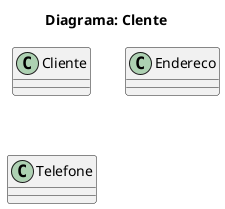 @startuml Diagrama Clientes


Title Diagrama: Clente
 class Cliente
 class Endereco
 class Telefone
 @enduml
